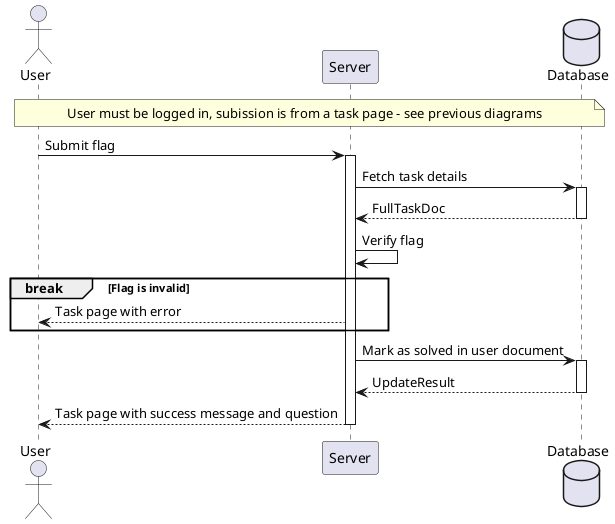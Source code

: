@startuml
actor       User      as U
participant Server    as S
database    Database  as DB

note over U, DB
User must be logged in, subission is from a task page - see previous diagrams
end note

U -> S : Submit flag
activate S
S -> DB : Fetch task details
activate DB
DB --> S : FullTaskDoc
deactivate DB
S -> S : Verify flag
break Flag is invalid
	S --> U : Task page with error
end
S -> DB : Mark as solved in user document
activate DB
DB --> S : UpdateResult
deactivate DB
S --> U : Task page with success message and question
deactivate S

@enduml